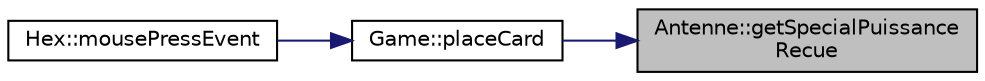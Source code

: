 digraph "Antenne::getSpecialPuissanceRecue"
{
 // LATEX_PDF_SIZE
  edge [fontname="Helvetica",fontsize="10",labelfontname="Helvetica",labelfontsize="10"];
  node [fontname="Helvetica",fontsize="10",shape=record];
  rankdir="RL";
  Node68 [label="Antenne::getSpecialPuissance\lRecue",height=0.2,width=0.4,color="black", fillcolor="grey75", style="filled", fontcolor="black",tooltip="Calculer la puissance recue suivant la formule d'Okumura Hata-Cost."];
  Node68 -> Node69 [dir="back",color="midnightblue",fontsize="10",style="solid",fontname="Helvetica"];
  Node69 [label="Game::placeCard",height=0.2,width=0.4,color="black", fillcolor="white", style="filled",URL="$class_game.html#a899968e870a05be0ca685138fbe12fda",tooltip="methode pour plusieurs action sur la scene"];
  Node69 -> Node70 [dir="back",color="midnightblue",fontsize="10",style="solid",fontname="Helvetica"];
  Node70 [label="Hex::mousePressEvent",height=0.2,width=0.4,color="black", fillcolor="white", style="filled",URL="$class_hex.html#a56c086c58855a7996e83d88fd5e7916b",tooltip=" "];
}
